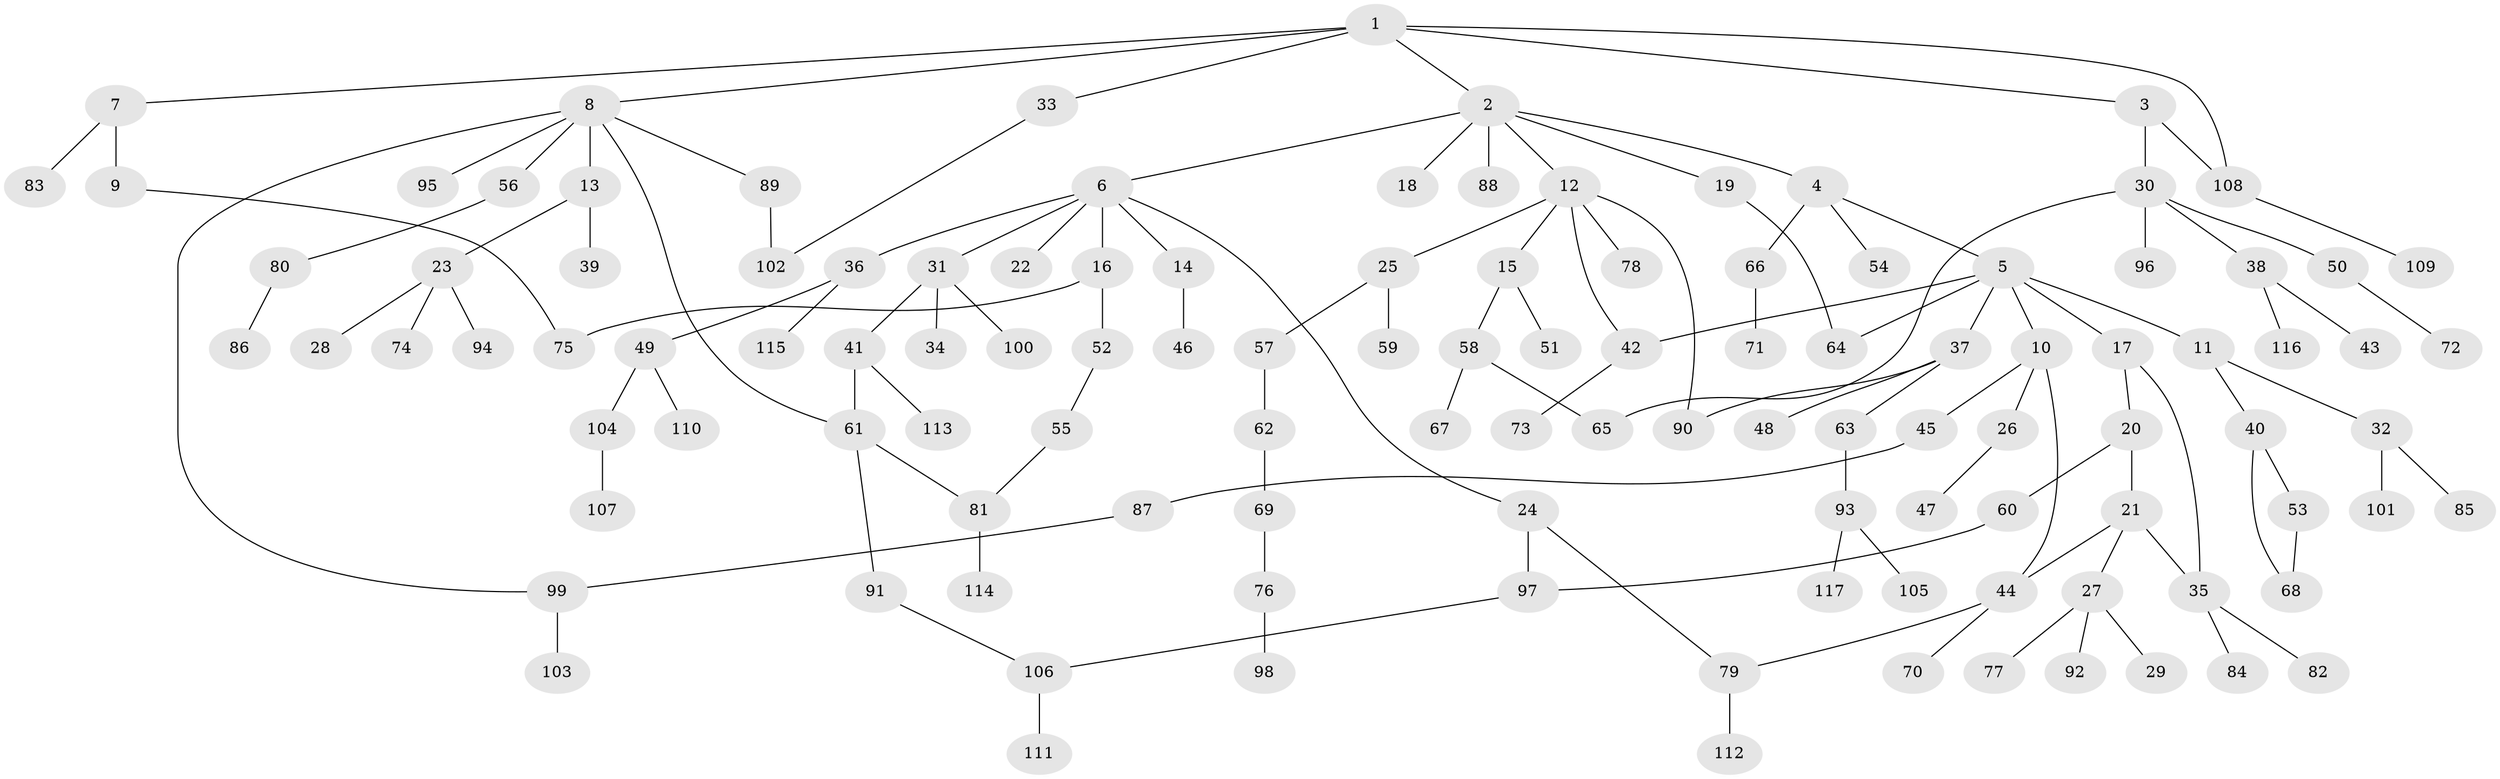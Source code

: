 // coarse degree distribution, {1: 0.5344827586206896, 4: 0.08620689655172414, 2: 0.2413793103448276, 11: 0.017241379310344827, 5: 0.034482758620689655, 9: 0.017241379310344827, 7: 0.017241379310344827, 10: 0.017241379310344827, 3: 0.034482758620689655}
// Generated by graph-tools (version 1.1) at 2025/44/03/04/25 21:44:24]
// undirected, 117 vertices, 132 edges
graph export_dot {
graph [start="1"]
  node [color=gray90,style=filled];
  1;
  2;
  3;
  4;
  5;
  6;
  7;
  8;
  9;
  10;
  11;
  12;
  13;
  14;
  15;
  16;
  17;
  18;
  19;
  20;
  21;
  22;
  23;
  24;
  25;
  26;
  27;
  28;
  29;
  30;
  31;
  32;
  33;
  34;
  35;
  36;
  37;
  38;
  39;
  40;
  41;
  42;
  43;
  44;
  45;
  46;
  47;
  48;
  49;
  50;
  51;
  52;
  53;
  54;
  55;
  56;
  57;
  58;
  59;
  60;
  61;
  62;
  63;
  64;
  65;
  66;
  67;
  68;
  69;
  70;
  71;
  72;
  73;
  74;
  75;
  76;
  77;
  78;
  79;
  80;
  81;
  82;
  83;
  84;
  85;
  86;
  87;
  88;
  89;
  90;
  91;
  92;
  93;
  94;
  95;
  96;
  97;
  98;
  99;
  100;
  101;
  102;
  103;
  104;
  105;
  106;
  107;
  108;
  109;
  110;
  111;
  112;
  113;
  114;
  115;
  116;
  117;
  1 -- 2;
  1 -- 3;
  1 -- 7;
  1 -- 8;
  1 -- 33;
  1 -- 108;
  2 -- 4;
  2 -- 6;
  2 -- 12;
  2 -- 18;
  2 -- 19;
  2 -- 88;
  3 -- 30;
  3 -- 108;
  4 -- 5;
  4 -- 54;
  4 -- 66;
  5 -- 10;
  5 -- 11;
  5 -- 17;
  5 -- 37;
  5 -- 42;
  5 -- 64;
  6 -- 14;
  6 -- 16;
  6 -- 22;
  6 -- 24;
  6 -- 31;
  6 -- 36;
  7 -- 9;
  7 -- 83;
  8 -- 13;
  8 -- 56;
  8 -- 61;
  8 -- 89;
  8 -- 95;
  8 -- 99;
  9 -- 75;
  10 -- 26;
  10 -- 44;
  10 -- 45;
  11 -- 32;
  11 -- 40;
  12 -- 15;
  12 -- 25;
  12 -- 78;
  12 -- 90;
  12 -- 42;
  13 -- 23;
  13 -- 39;
  14 -- 46;
  15 -- 51;
  15 -- 58;
  16 -- 52;
  16 -- 75;
  17 -- 20;
  17 -- 35;
  19 -- 64;
  20 -- 21;
  20 -- 60;
  21 -- 27;
  21 -- 35;
  21 -- 44;
  23 -- 28;
  23 -- 74;
  23 -- 94;
  24 -- 79;
  24 -- 97;
  25 -- 57;
  25 -- 59;
  26 -- 47;
  27 -- 29;
  27 -- 77;
  27 -- 92;
  30 -- 38;
  30 -- 50;
  30 -- 96;
  30 -- 65;
  31 -- 34;
  31 -- 41;
  31 -- 100;
  32 -- 85;
  32 -- 101;
  33 -- 102;
  35 -- 82;
  35 -- 84;
  36 -- 49;
  36 -- 115;
  37 -- 48;
  37 -- 63;
  37 -- 90;
  38 -- 43;
  38 -- 116;
  40 -- 53;
  40 -- 68;
  41 -- 113;
  41 -- 61;
  42 -- 73;
  44 -- 70;
  44 -- 79;
  45 -- 87;
  49 -- 104;
  49 -- 110;
  50 -- 72;
  52 -- 55;
  53 -- 68;
  55 -- 81;
  56 -- 80;
  57 -- 62;
  58 -- 65;
  58 -- 67;
  60 -- 97;
  61 -- 91;
  61 -- 81;
  62 -- 69;
  63 -- 93;
  66 -- 71;
  69 -- 76;
  76 -- 98;
  79 -- 112;
  80 -- 86;
  81 -- 114;
  87 -- 99;
  89 -- 102;
  91 -- 106;
  93 -- 105;
  93 -- 117;
  97 -- 106;
  99 -- 103;
  104 -- 107;
  106 -- 111;
  108 -- 109;
}
